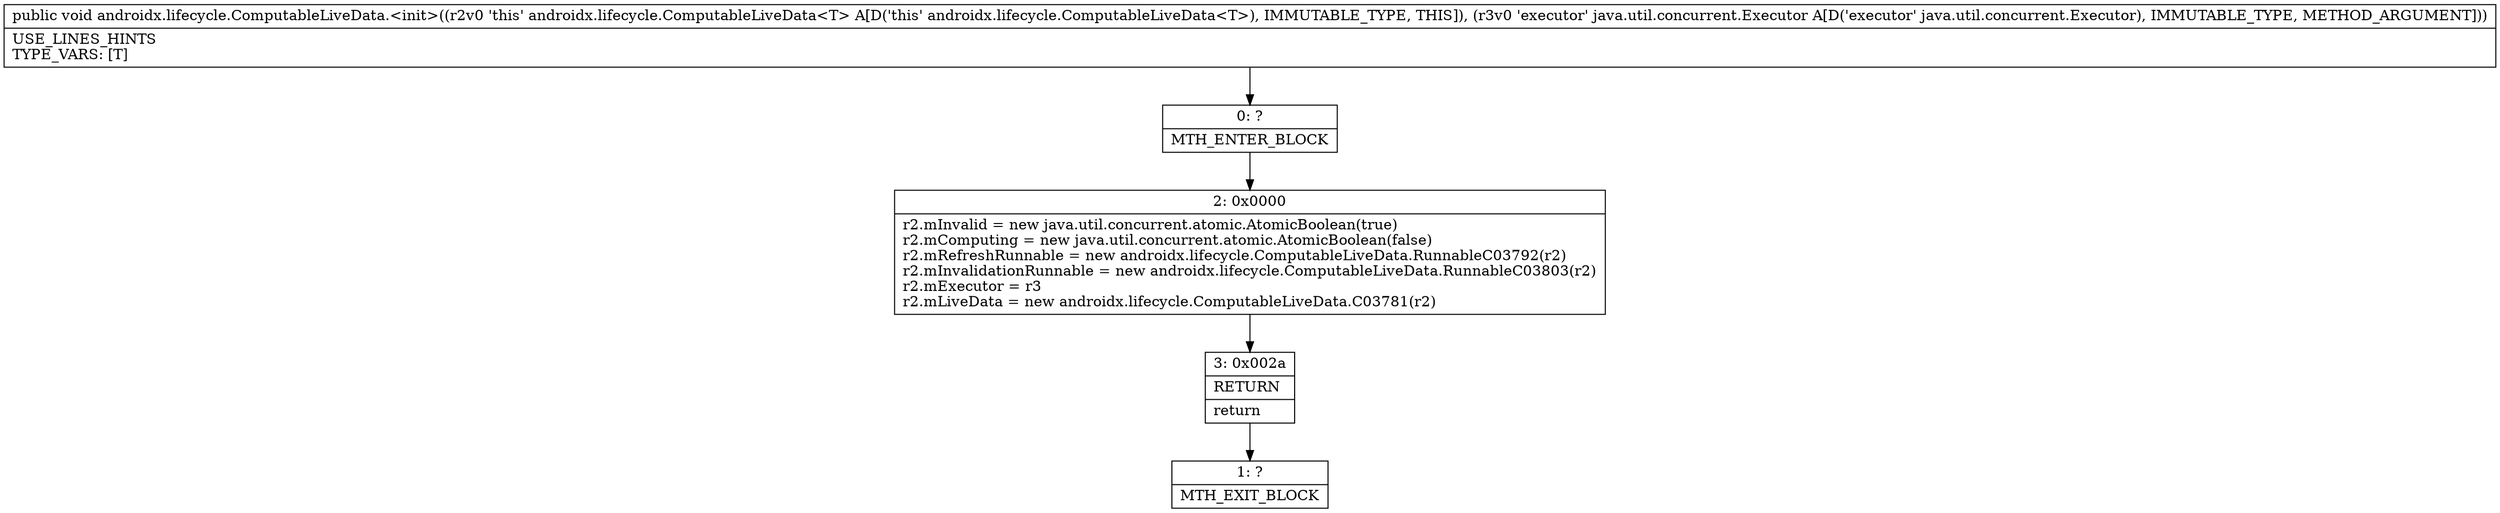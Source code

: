 digraph "CFG forandroidx.lifecycle.ComputableLiveData.\<init\>(Ljava\/util\/concurrent\/Executor;)V" {
Node_0 [shape=record,label="{0\:\ ?|MTH_ENTER_BLOCK\l}"];
Node_2 [shape=record,label="{2\:\ 0x0000|r2.mInvalid = new java.util.concurrent.atomic.AtomicBoolean(true)\lr2.mComputing = new java.util.concurrent.atomic.AtomicBoolean(false)\lr2.mRefreshRunnable = new androidx.lifecycle.ComputableLiveData.RunnableC03792(r2)\lr2.mInvalidationRunnable = new androidx.lifecycle.ComputableLiveData.RunnableC03803(r2)\lr2.mExecutor = r3\lr2.mLiveData = new androidx.lifecycle.ComputableLiveData.C03781(r2)\l}"];
Node_3 [shape=record,label="{3\:\ 0x002a|RETURN\l|return\l}"];
Node_1 [shape=record,label="{1\:\ ?|MTH_EXIT_BLOCK\l}"];
MethodNode[shape=record,label="{public void androidx.lifecycle.ComputableLiveData.\<init\>((r2v0 'this' androidx.lifecycle.ComputableLiveData\<T\> A[D('this' androidx.lifecycle.ComputableLiveData\<T\>), IMMUTABLE_TYPE, THIS]), (r3v0 'executor' java.util.concurrent.Executor A[D('executor' java.util.concurrent.Executor), IMMUTABLE_TYPE, METHOD_ARGUMENT]))  | USE_LINES_HINTS\lTYPE_VARS: [T]\l}"];
MethodNode -> Node_0;Node_0 -> Node_2;
Node_2 -> Node_3;
Node_3 -> Node_1;
}

